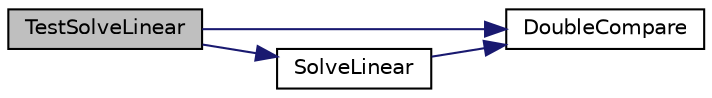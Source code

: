 digraph "TestSolveLinear"
{
 // LATEX_PDF_SIZE
  edge [fontname="Helvetica",fontsize="10",labelfontname="Helvetica",labelfontsize="10"];
  node [fontname="Helvetica",fontsize="10",shape=record];
  rankdir="LR";
  Node1 [label="TestSolveLinear",height=0.2,width=0.4,color="black", fillcolor="grey75", style="filled", fontcolor="black",tooltip=" "];
  Node1 -> Node2 [color="midnightblue",fontsize="10",style="solid",fontname="Helvetica"];
  Node2 [label="DoubleCompare",height=0.2,width=0.4,color="black", fillcolor="white", style="filled",URL="$_util_functions_8cpp.html#a4a0cca6fa9929808535731416588566a",tooltip=" "];
  Node1 -> Node3 [color="midnightblue",fontsize="10",style="solid",fontname="Helvetica"];
  Node3 [label="SolveLinear",height=0.2,width=0.4,color="black", fillcolor="white", style="filled",URL="$_solve_8cpp.html#a96a7d6a5993fe11188cbf6525f8690c4",tooltip=" "];
  Node3 -> Node2 [color="midnightblue",fontsize="10",style="solid",fontname="Helvetica"];
}
